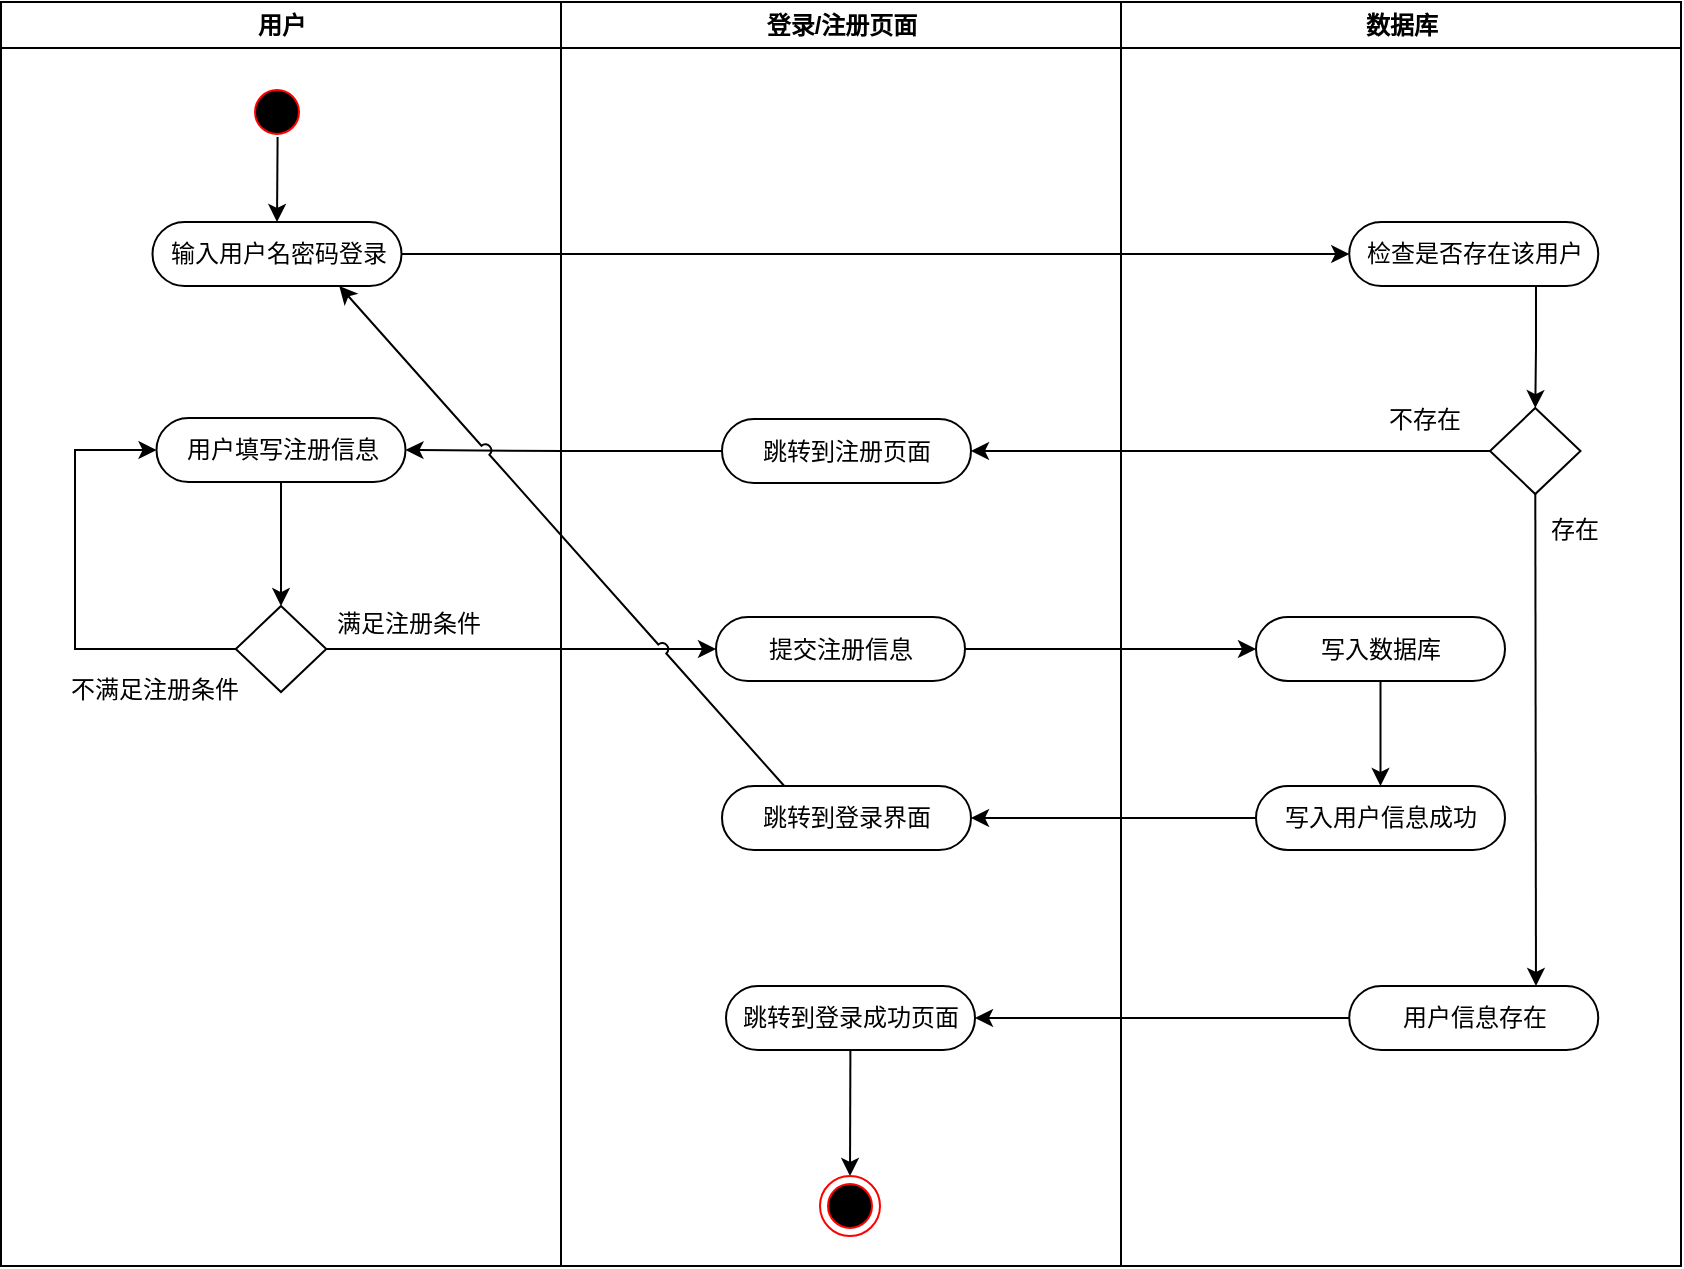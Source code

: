 <mxfile version="17.4.5" type="github">
  <diagram name="Page-1" id="e7e014a7-5840-1c2e-5031-d8a46d1fe8dd">
    <mxGraphModel dx="1480" dy="873" grid="0" gridSize="10" guides="1" tooltips="1" connect="1" arrows="1" fold="1" page="1" pageScale="1" pageWidth="1169" pageHeight="826" background="none" math="0" shadow="0">
      <root>
        <mxCell id="0" />
        <mxCell id="1" parent="0" />
        <mxCell id="2" value="用户" style="swimlane;whiteSpace=wrap" parent="1" vertex="1">
          <mxGeometry x="164.5" y="128" width="280" height="632" as="geometry" />
        </mxCell>
        <mxCell id="J_-Z4UQkbX_4kcEQahPn-33" style="edgeStyle=none;rounded=0;jumpStyle=arc;jumpSize=6;orthogonalLoop=1;jettySize=auto;html=1;entryX=0.5;entryY=0;entryDx=0;entryDy=0;exitX=0.51;exitY=0.915;exitDx=0;exitDy=0;exitPerimeter=0;" edge="1" parent="2" source="5" target="_j-61bVuQnR4RduToRUM-41">
          <mxGeometry relative="1" as="geometry" />
        </mxCell>
        <mxCell id="5" value="" style="ellipse;shape=startState;fillColor=#000000;strokeColor=#ff0000;" parent="2" vertex="1">
          <mxGeometry x="123" y="40" width="30" height="30" as="geometry" />
        </mxCell>
        <mxCell id="_j-61bVuQnR4RduToRUM-41" value="输入用户名密码登录" style="html=1;rounded=1;absoluteArcSize=0;arcSize=50;" parent="2" vertex="1">
          <mxGeometry x="75.75" y="110" width="124.5" height="32" as="geometry" />
        </mxCell>
        <mxCell id="J_-Z4UQkbX_4kcEQahPn-11" style="edgeStyle=orthogonalEdgeStyle;rounded=0;orthogonalLoop=1;jettySize=auto;html=1;" edge="1" parent="2" source="J_-Z4UQkbX_4kcEQahPn-8" target="J_-Z4UQkbX_4kcEQahPn-10">
          <mxGeometry relative="1" as="geometry" />
        </mxCell>
        <mxCell id="J_-Z4UQkbX_4kcEQahPn-8" value="用户填写注册信息" style="html=1;rounded=1;absoluteArcSize=0;arcSize=50;" vertex="1" parent="2">
          <mxGeometry x="77.75" y="208" width="124.5" height="32" as="geometry" />
        </mxCell>
        <mxCell id="J_-Z4UQkbX_4kcEQahPn-12" style="edgeStyle=orthogonalEdgeStyle;rounded=0;orthogonalLoop=1;jettySize=auto;html=1;entryX=0;entryY=0.5;entryDx=0;entryDy=0;" edge="1" parent="2" source="J_-Z4UQkbX_4kcEQahPn-10" target="J_-Z4UQkbX_4kcEQahPn-8">
          <mxGeometry relative="1" as="geometry">
            <Array as="points">
              <mxPoint x="37" y="324" />
              <mxPoint x="37" y="224" />
            </Array>
          </mxGeometry>
        </mxCell>
        <mxCell id="J_-Z4UQkbX_4kcEQahPn-10" value="" style="rhombus;whiteSpace=wrap;html=1;rounded=0;" vertex="1" parent="2">
          <mxGeometry x="117.38" y="302" width="45.25" height="43" as="geometry" />
        </mxCell>
        <mxCell id="J_-Z4UQkbX_4kcEQahPn-13" value="不满足注册条件" style="text;html=1;align=center;verticalAlign=middle;resizable=0;points=[];autosize=1;strokeColor=none;fillColor=none;" vertex="1" parent="2">
          <mxGeometry x="29.5" y="335" width="94" height="18" as="geometry" />
        </mxCell>
        <mxCell id="J_-Z4UQkbX_4kcEQahPn-19" value="满足注册条件" style="text;html=1;align=center;verticalAlign=middle;resizable=0;points=[];autosize=1;strokeColor=none;fillColor=none;" vertex="1" parent="2">
          <mxGeometry x="162.63" y="302" width="82" height="18" as="geometry" />
        </mxCell>
        <mxCell id="3" value="登录/注册页面" style="swimlane;whiteSpace=wrap" parent="1" vertex="1">
          <mxGeometry x="444.5" y="128" width="280" height="632" as="geometry" />
        </mxCell>
        <mxCell id="J_-Z4UQkbX_4kcEQahPn-6" value="跳转到注册页面" style="html=1;rounded=1;absoluteArcSize=0;arcSize=50;" vertex="1" parent="3">
          <mxGeometry x="80.5" y="208.5" width="124.5" height="32" as="geometry" />
        </mxCell>
        <mxCell id="J_-Z4UQkbX_4kcEQahPn-16" value="提交注册信息" style="html=1;rounded=1;absoluteArcSize=0;arcSize=50;" vertex="1" parent="3">
          <mxGeometry x="77.5" y="307.5" width="124.5" height="32" as="geometry" />
        </mxCell>
        <mxCell id="J_-Z4UQkbX_4kcEQahPn-22" value="跳转到登录界面" style="html=1;rounded=1;absoluteArcSize=0;arcSize=50;" vertex="1" parent="3">
          <mxGeometry x="80.5" y="392" width="124.5" height="32" as="geometry" />
        </mxCell>
        <mxCell id="J_-Z4UQkbX_4kcEQahPn-32" style="edgeStyle=none;rounded=0;jumpStyle=arc;jumpSize=6;orthogonalLoop=1;jettySize=auto;html=1;entryX=0.5;entryY=0;entryDx=0;entryDy=0;" edge="1" parent="3" source="J_-Z4UQkbX_4kcEQahPn-29" target="J_-Z4UQkbX_4kcEQahPn-31">
          <mxGeometry relative="1" as="geometry" />
        </mxCell>
        <mxCell id="J_-Z4UQkbX_4kcEQahPn-29" value="跳转到登录成功页面" style="html=1;rounded=1;absoluteArcSize=0;arcSize=50;" vertex="1" parent="3">
          <mxGeometry x="82.5" y="492" width="124.5" height="32" as="geometry" />
        </mxCell>
        <mxCell id="J_-Z4UQkbX_4kcEQahPn-31" value="" style="ellipse;html=1;shape=endState;fillColor=#000000;strokeColor=#ff0000;" vertex="1" parent="3">
          <mxGeometry x="129.5" y="587" width="30" height="30" as="geometry" />
        </mxCell>
        <mxCell id="4" value="数据库" style="swimlane;whiteSpace=wrap" parent="1" vertex="1">
          <mxGeometry x="724.5" y="128" width="280" height="632" as="geometry" />
        </mxCell>
        <mxCell id="_j-61bVuQnR4RduToRUM-43" value="检查是否存在该用户" style="html=1;rounded=1;absoluteArcSize=0;arcSize=50;" parent="4" vertex="1">
          <mxGeometry x="114.12" y="110" width="124.5" height="32" as="geometry" />
        </mxCell>
        <mxCell id="J_-Z4UQkbX_4kcEQahPn-28" style="edgeStyle=none;rounded=0;jumpStyle=arc;jumpSize=6;orthogonalLoop=1;jettySize=auto;html=1;entryX=0.75;entryY=0;entryDx=0;entryDy=0;" edge="1" parent="4" source="_j-61bVuQnR4RduToRUM-46" target="J_-Z4UQkbX_4kcEQahPn-27">
          <mxGeometry relative="1" as="geometry" />
        </mxCell>
        <mxCell id="_j-61bVuQnR4RduToRUM-46" value="" style="rhombus;whiteSpace=wrap;html=1;rounded=0;" parent="4" vertex="1">
          <mxGeometry x="184.5" y="203" width="45.25" height="43" as="geometry" />
        </mxCell>
        <mxCell id="_j-61bVuQnR4RduToRUM-45" value="" style="edgeStyle=orthogonalEdgeStyle;rounded=0;orthogonalLoop=1;jettySize=auto;html=1;exitX=0.75;exitY=1;exitDx=0;exitDy=0;" parent="4" source="_j-61bVuQnR4RduToRUM-43" target="_j-61bVuQnR4RduToRUM-46" edge="1">
          <mxGeometry relative="1" as="geometry">
            <mxPoint x="153.794" y="198.044" as="targetPoint" />
          </mxGeometry>
        </mxCell>
        <mxCell id="J_-Z4UQkbX_4kcEQahPn-14" value="不存在" style="text;html=1;align=center;verticalAlign=middle;resizable=0;points=[];autosize=1;strokeColor=none;fillColor=none;" vertex="1" parent="4">
          <mxGeometry x="128.5" y="200" width="46" height="18" as="geometry" />
        </mxCell>
        <mxCell id="J_-Z4UQkbX_4kcEQahPn-21" style="edgeStyle=orthogonalEdgeStyle;rounded=0;orthogonalLoop=1;jettySize=auto;html=1;entryX=0.5;entryY=0;entryDx=0;entryDy=0;" edge="1" parent="4" source="J_-Z4UQkbX_4kcEQahPn-18" target="J_-Z4UQkbX_4kcEQahPn-20">
          <mxGeometry relative="1" as="geometry" />
        </mxCell>
        <mxCell id="J_-Z4UQkbX_4kcEQahPn-18" value="写入数据库" style="html=1;rounded=1;absoluteArcSize=0;arcSize=50;" vertex="1" parent="4">
          <mxGeometry x="67.5" y="307.5" width="124.5" height="32" as="geometry" />
        </mxCell>
        <mxCell id="J_-Z4UQkbX_4kcEQahPn-20" value="写入用户信息成功" style="html=1;rounded=1;absoluteArcSize=0;arcSize=50;" vertex="1" parent="4">
          <mxGeometry x="67.5" y="392" width="124.5" height="32" as="geometry" />
        </mxCell>
        <mxCell id="J_-Z4UQkbX_4kcEQahPn-27" value="用户信息存在" style="html=1;rounded=1;absoluteArcSize=0;arcSize=50;" vertex="1" parent="4">
          <mxGeometry x="114.12" y="492" width="124.5" height="32" as="geometry" />
        </mxCell>
        <mxCell id="J_-Z4UQkbX_4kcEQahPn-34" value="存在" style="text;html=1;align=center;verticalAlign=middle;resizable=0;points=[];autosize=1;strokeColor=none;fillColor=none;" vertex="1" parent="4">
          <mxGeometry x="209.5" y="255" width="34" height="18" as="geometry" />
        </mxCell>
        <mxCell id="_j-61bVuQnR4RduToRUM-42" style="edgeStyle=orthogonalEdgeStyle;rounded=0;orthogonalLoop=1;jettySize=auto;html=1;entryX=0;entryY=0.5;entryDx=0;entryDy=0;" parent="1" source="_j-61bVuQnR4RduToRUM-41" target="_j-61bVuQnR4RduToRUM-43" edge="1">
          <mxGeometry relative="1" as="geometry">
            <mxPoint x="822.412" y="254" as="targetPoint" />
          </mxGeometry>
        </mxCell>
        <mxCell id="J_-Z4UQkbX_4kcEQahPn-7" style="edgeStyle=orthogonalEdgeStyle;rounded=0;orthogonalLoop=1;jettySize=auto;html=1;entryX=1;entryY=0.5;entryDx=0;entryDy=0;" edge="1" parent="1" source="_j-61bVuQnR4RduToRUM-46" target="J_-Z4UQkbX_4kcEQahPn-6">
          <mxGeometry relative="1" as="geometry" />
        </mxCell>
        <mxCell id="J_-Z4UQkbX_4kcEQahPn-9" style="edgeStyle=orthogonalEdgeStyle;rounded=0;orthogonalLoop=1;jettySize=auto;html=1;entryX=1;entryY=0.5;entryDx=0;entryDy=0;" edge="1" parent="1" source="J_-Z4UQkbX_4kcEQahPn-6" target="J_-Z4UQkbX_4kcEQahPn-8">
          <mxGeometry relative="1" as="geometry" />
        </mxCell>
        <mxCell id="J_-Z4UQkbX_4kcEQahPn-15" style="edgeStyle=orthogonalEdgeStyle;rounded=0;orthogonalLoop=1;jettySize=auto;html=1;entryX=0;entryY=0.5;entryDx=0;entryDy=0;" edge="1" parent="1" source="J_-Z4UQkbX_4kcEQahPn-10" target="J_-Z4UQkbX_4kcEQahPn-16">
          <mxGeometry relative="1" as="geometry">
            <mxPoint x="550.4" y="451.5" as="targetPoint" />
          </mxGeometry>
        </mxCell>
        <mxCell id="J_-Z4UQkbX_4kcEQahPn-17" style="edgeStyle=orthogonalEdgeStyle;rounded=0;orthogonalLoop=1;jettySize=auto;html=1;entryX=0;entryY=0.5;entryDx=0;entryDy=0;" edge="1" parent="1" source="J_-Z4UQkbX_4kcEQahPn-16" target="J_-Z4UQkbX_4kcEQahPn-18">
          <mxGeometry relative="1" as="geometry">
            <mxPoint x="808" y="451.5" as="targetPoint" />
          </mxGeometry>
        </mxCell>
        <mxCell id="J_-Z4UQkbX_4kcEQahPn-23" style="edgeStyle=orthogonalEdgeStyle;rounded=0;orthogonalLoop=1;jettySize=auto;html=1;entryX=1;entryY=0.5;entryDx=0;entryDy=0;" edge="1" parent="1" source="J_-Z4UQkbX_4kcEQahPn-20" target="J_-Z4UQkbX_4kcEQahPn-22">
          <mxGeometry relative="1" as="geometry" />
        </mxCell>
        <mxCell id="J_-Z4UQkbX_4kcEQahPn-26" style="rounded=0;orthogonalLoop=1;jettySize=auto;html=1;entryX=0.75;entryY=1;entryDx=0;entryDy=0;jumpStyle=arc;jumpSize=6;exitX=0.25;exitY=0;exitDx=0;exitDy=0;" edge="1" parent="1" source="J_-Z4UQkbX_4kcEQahPn-22" target="_j-61bVuQnR4RduToRUM-41">
          <mxGeometry relative="1" as="geometry" />
        </mxCell>
        <mxCell id="J_-Z4UQkbX_4kcEQahPn-30" style="edgeStyle=none;rounded=0;jumpStyle=arc;jumpSize=6;orthogonalLoop=1;jettySize=auto;html=1;entryX=1;entryY=0.5;entryDx=0;entryDy=0;" edge="1" parent="1" source="J_-Z4UQkbX_4kcEQahPn-27" target="J_-Z4UQkbX_4kcEQahPn-29">
          <mxGeometry relative="1" as="geometry" />
        </mxCell>
      </root>
    </mxGraphModel>
  </diagram>
</mxfile>
